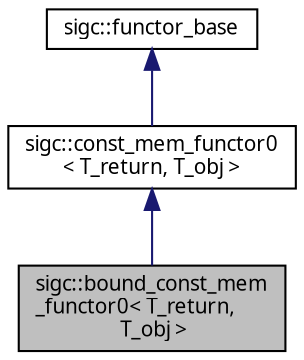 digraph "sigc::bound_const_mem_functor0&lt; T_return, T_obj &gt;"
{
  edge [fontname="Sans",fontsize="10",labelfontname="Sans",labelfontsize="10"];
  node [fontname="Sans",fontsize="10",shape=record];
  Node1 [label="sigc::bound_const_mem\l_functor0\< T_return,\l T_obj \>",height=0.2,width=0.4,color="black", fillcolor="grey75", style="filled" fontcolor="black"];
  Node2 -> Node1 [dir="back",color="midnightblue",fontsize="10",style="solid",fontname="Sans"];
  Node2 [label="sigc::const_mem_functor0\l\< T_return, T_obj \>",height=0.2,width=0.4,color="black", fillcolor="white", style="filled",URL="$classsigc_1_1const__mem__functor0.html",tooltip="const_mem_functor0 wraps const methods with 0 argument(s)."];
  Node3 -> Node2 [dir="back",color="midnightblue",fontsize="10",style="solid",fontname="Sans"];
  Node3 [label="sigc::functor_base",height=0.2,width=0.4,color="black", fillcolor="white", style="filled",URL="$structsigc_1_1functor__base.html",tooltip="A hint to the compiler."];
}
